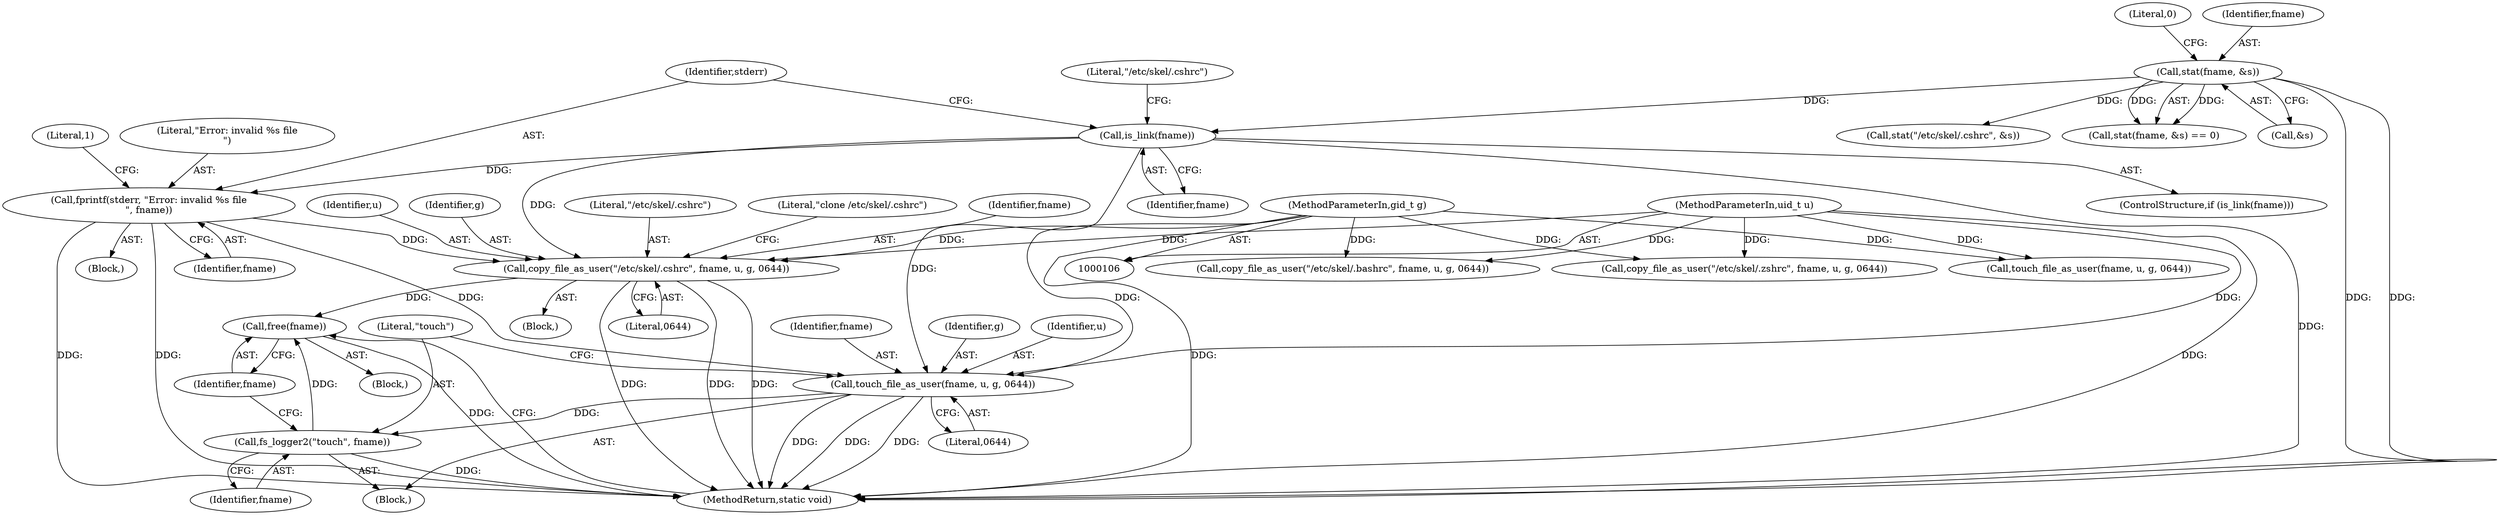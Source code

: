 digraph "0_firejail_903fd8a0789ca3cc3c21d84cd0282481515592ef_1@API" {
"1000233" [label="(Call,free(fname))"];
"1000215" [label="(Call,copy_file_as_user(\"/etc/skel/.cshrc\", fname, u, g, 0644))"];
"1000198" [label="(Call,is_link(fname))"];
"1000191" [label="(Call,stat(fname, &s))"];
"1000201" [label="(Call,fprintf(stderr, \"Error: invalid %s file\n\", fname))"];
"1000108" [label="(MethodParameterIn,uid_t u)"];
"1000109" [label="(MethodParameterIn,gid_t g)"];
"1000230" [label="(Call,fs_logger2(\"touch\", fname))"];
"1000225" [label="(Call,touch_file_as_user(fname, u, g, 0644))"];
"1000195" [label="(Literal,0)"];
"1000285" [label="(MethodReturn,static void)"];
"1000199" [label="(Identifier,fname)"];
"1000153" [label="(Call,copy_file_as_user(\"/etc/skel/.zshrc\", fname, u, g, 0644))"];
"1000210" [label="(Literal,\"/etc/skel/.cshrc\")"];
"1000206" [label="(Literal,1)"];
"1000163" [label="(Call,touch_file_as_user(fname, u, g, 0644))"];
"1000233" [label="(Call,free(fname))"];
"1000198" [label="(Call,is_link(fname))"];
"1000226" [label="(Identifier,fname)"];
"1000216" [label="(Literal,\"/etc/skel/.cshrc\")"];
"1000214" [label="(Block,)"];
"1000209" [label="(Call,stat(\"/etc/skel/.cshrc\", &s))"];
"1000222" [label="(Literal,\"clone /etc/skel/.cshrc\")"];
"1000203" [label="(Literal,\"Error: invalid %s file\n\")"];
"1000232" [label="(Identifier,fname)"];
"1000225" [label="(Call,touch_file_as_user(fname, u, g, 0644))"];
"1000275" [label="(Call,copy_file_as_user(\"/etc/skel/.bashrc\", fname, u, g, 0644))"];
"1000218" [label="(Identifier,u)"];
"1000197" [label="(ControlStructure,if (is_link(fname)))"];
"1000215" [label="(Call,copy_file_as_user(\"/etc/skel/.cshrc\", fname, u, g, 0644))"];
"1000234" [label="(Identifier,fname)"];
"1000193" [label="(Call,&s)"];
"1000230" [label="(Call,fs_logger2(\"touch\", fname))"];
"1000190" [label="(Call,stat(fname, &s) == 0)"];
"1000228" [label="(Identifier,g)"];
"1000231" [label="(Literal,\"touch\")"];
"1000204" [label="(Identifier,fname)"];
"1000224" [label="(Block,)"];
"1000217" [label="(Identifier,fname)"];
"1000219" [label="(Identifier,g)"];
"1000200" [label="(Block,)"];
"1000220" [label="(Literal,0644)"];
"1000176" [label="(Block,)"];
"1000227" [label="(Identifier,u)"];
"1000202" [label="(Identifier,stderr)"];
"1000201" [label="(Call,fprintf(stderr, \"Error: invalid %s file\n\", fname))"];
"1000229" [label="(Literal,0644)"];
"1000192" [label="(Identifier,fname)"];
"1000109" [label="(MethodParameterIn,gid_t g)"];
"1000108" [label="(MethodParameterIn,uid_t u)"];
"1000191" [label="(Call,stat(fname, &s))"];
"1000233" -> "1000176"  [label="AST: "];
"1000233" -> "1000234"  [label="CFG: "];
"1000234" -> "1000233"  [label="AST: "];
"1000285" -> "1000233"  [label="CFG: "];
"1000233" -> "1000285"  [label="DDG: "];
"1000215" -> "1000233"  [label="DDG: "];
"1000230" -> "1000233"  [label="DDG: "];
"1000215" -> "1000214"  [label="AST: "];
"1000215" -> "1000220"  [label="CFG: "];
"1000216" -> "1000215"  [label="AST: "];
"1000217" -> "1000215"  [label="AST: "];
"1000218" -> "1000215"  [label="AST: "];
"1000219" -> "1000215"  [label="AST: "];
"1000220" -> "1000215"  [label="AST: "];
"1000222" -> "1000215"  [label="CFG: "];
"1000215" -> "1000285"  [label="DDG: "];
"1000215" -> "1000285"  [label="DDG: "];
"1000215" -> "1000285"  [label="DDG: "];
"1000198" -> "1000215"  [label="DDG: "];
"1000201" -> "1000215"  [label="DDG: "];
"1000108" -> "1000215"  [label="DDG: "];
"1000109" -> "1000215"  [label="DDG: "];
"1000198" -> "1000197"  [label="AST: "];
"1000198" -> "1000199"  [label="CFG: "];
"1000199" -> "1000198"  [label="AST: "];
"1000202" -> "1000198"  [label="CFG: "];
"1000210" -> "1000198"  [label="CFG: "];
"1000198" -> "1000285"  [label="DDG: "];
"1000191" -> "1000198"  [label="DDG: "];
"1000198" -> "1000201"  [label="DDG: "];
"1000198" -> "1000225"  [label="DDG: "];
"1000191" -> "1000190"  [label="AST: "];
"1000191" -> "1000193"  [label="CFG: "];
"1000192" -> "1000191"  [label="AST: "];
"1000193" -> "1000191"  [label="AST: "];
"1000195" -> "1000191"  [label="CFG: "];
"1000191" -> "1000285"  [label="DDG: "];
"1000191" -> "1000285"  [label="DDG: "];
"1000191" -> "1000190"  [label="DDG: "];
"1000191" -> "1000190"  [label="DDG: "];
"1000191" -> "1000209"  [label="DDG: "];
"1000201" -> "1000200"  [label="AST: "];
"1000201" -> "1000204"  [label="CFG: "];
"1000202" -> "1000201"  [label="AST: "];
"1000203" -> "1000201"  [label="AST: "];
"1000204" -> "1000201"  [label="AST: "];
"1000206" -> "1000201"  [label="CFG: "];
"1000201" -> "1000285"  [label="DDG: "];
"1000201" -> "1000285"  [label="DDG: "];
"1000201" -> "1000225"  [label="DDG: "];
"1000108" -> "1000106"  [label="AST: "];
"1000108" -> "1000285"  [label="DDG: "];
"1000108" -> "1000153"  [label="DDG: "];
"1000108" -> "1000163"  [label="DDG: "];
"1000108" -> "1000225"  [label="DDG: "];
"1000108" -> "1000275"  [label="DDG: "];
"1000109" -> "1000106"  [label="AST: "];
"1000109" -> "1000285"  [label="DDG: "];
"1000109" -> "1000153"  [label="DDG: "];
"1000109" -> "1000163"  [label="DDG: "];
"1000109" -> "1000225"  [label="DDG: "];
"1000109" -> "1000275"  [label="DDG: "];
"1000230" -> "1000224"  [label="AST: "];
"1000230" -> "1000232"  [label="CFG: "];
"1000231" -> "1000230"  [label="AST: "];
"1000232" -> "1000230"  [label="AST: "];
"1000234" -> "1000230"  [label="CFG: "];
"1000230" -> "1000285"  [label="DDG: "];
"1000225" -> "1000230"  [label="DDG: "];
"1000225" -> "1000224"  [label="AST: "];
"1000225" -> "1000229"  [label="CFG: "];
"1000226" -> "1000225"  [label="AST: "];
"1000227" -> "1000225"  [label="AST: "];
"1000228" -> "1000225"  [label="AST: "];
"1000229" -> "1000225"  [label="AST: "];
"1000231" -> "1000225"  [label="CFG: "];
"1000225" -> "1000285"  [label="DDG: "];
"1000225" -> "1000285"  [label="DDG: "];
"1000225" -> "1000285"  [label="DDG: "];
}
